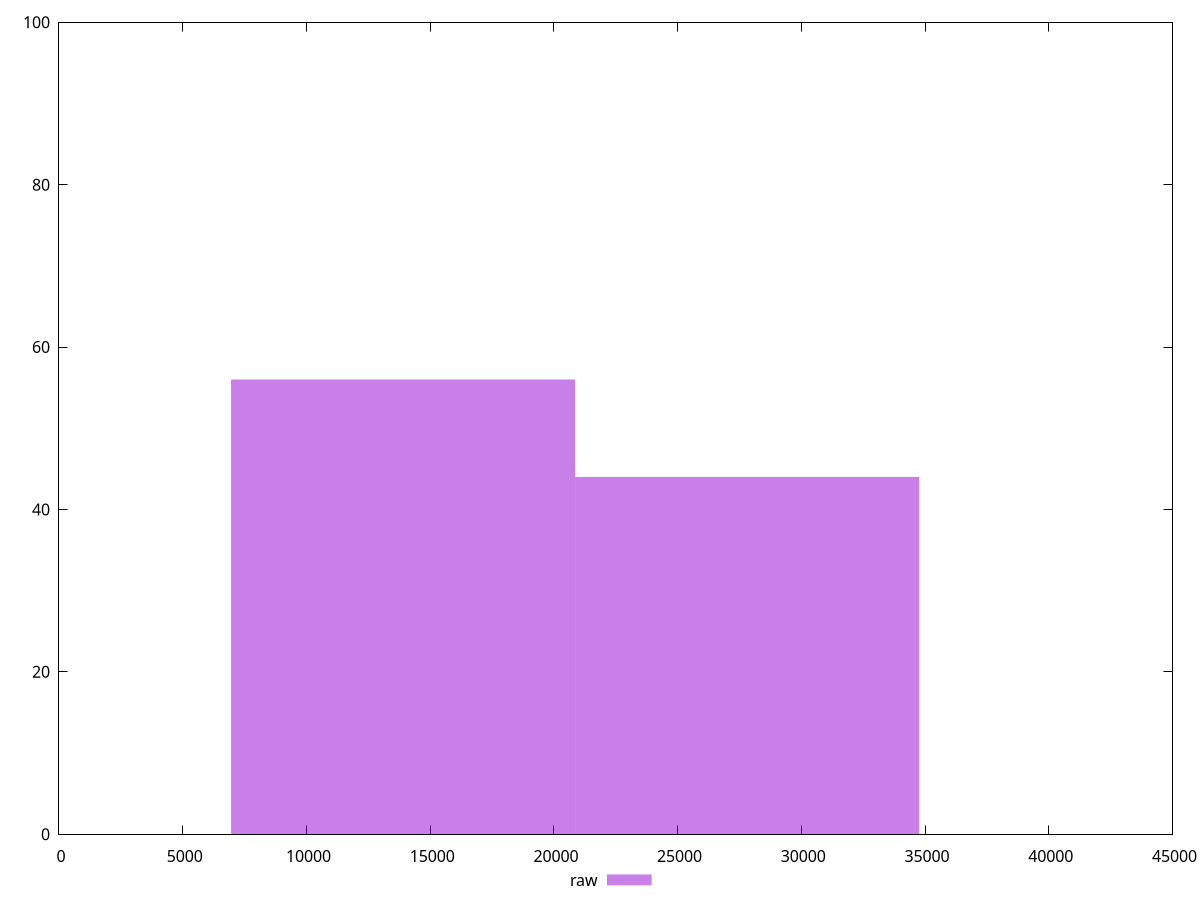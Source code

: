 reset
set terminal svg size 640, 490 enhanced background rgb 'white'
set output "report_00007_2020-12-11T15:55:29.892Z/largest-contentful-paint/samples/pages+cached+nointeractive/raw/histogram.svg"

$raw <<EOF
13906.038154384598 56
27812.076308769196 44
EOF

set key outside below
set boxwidth 13906.038154384598
set yrange [0:100]
set style fill transparent solid 0.5 noborder

plot \
  $raw title "raw" with boxes, \


reset